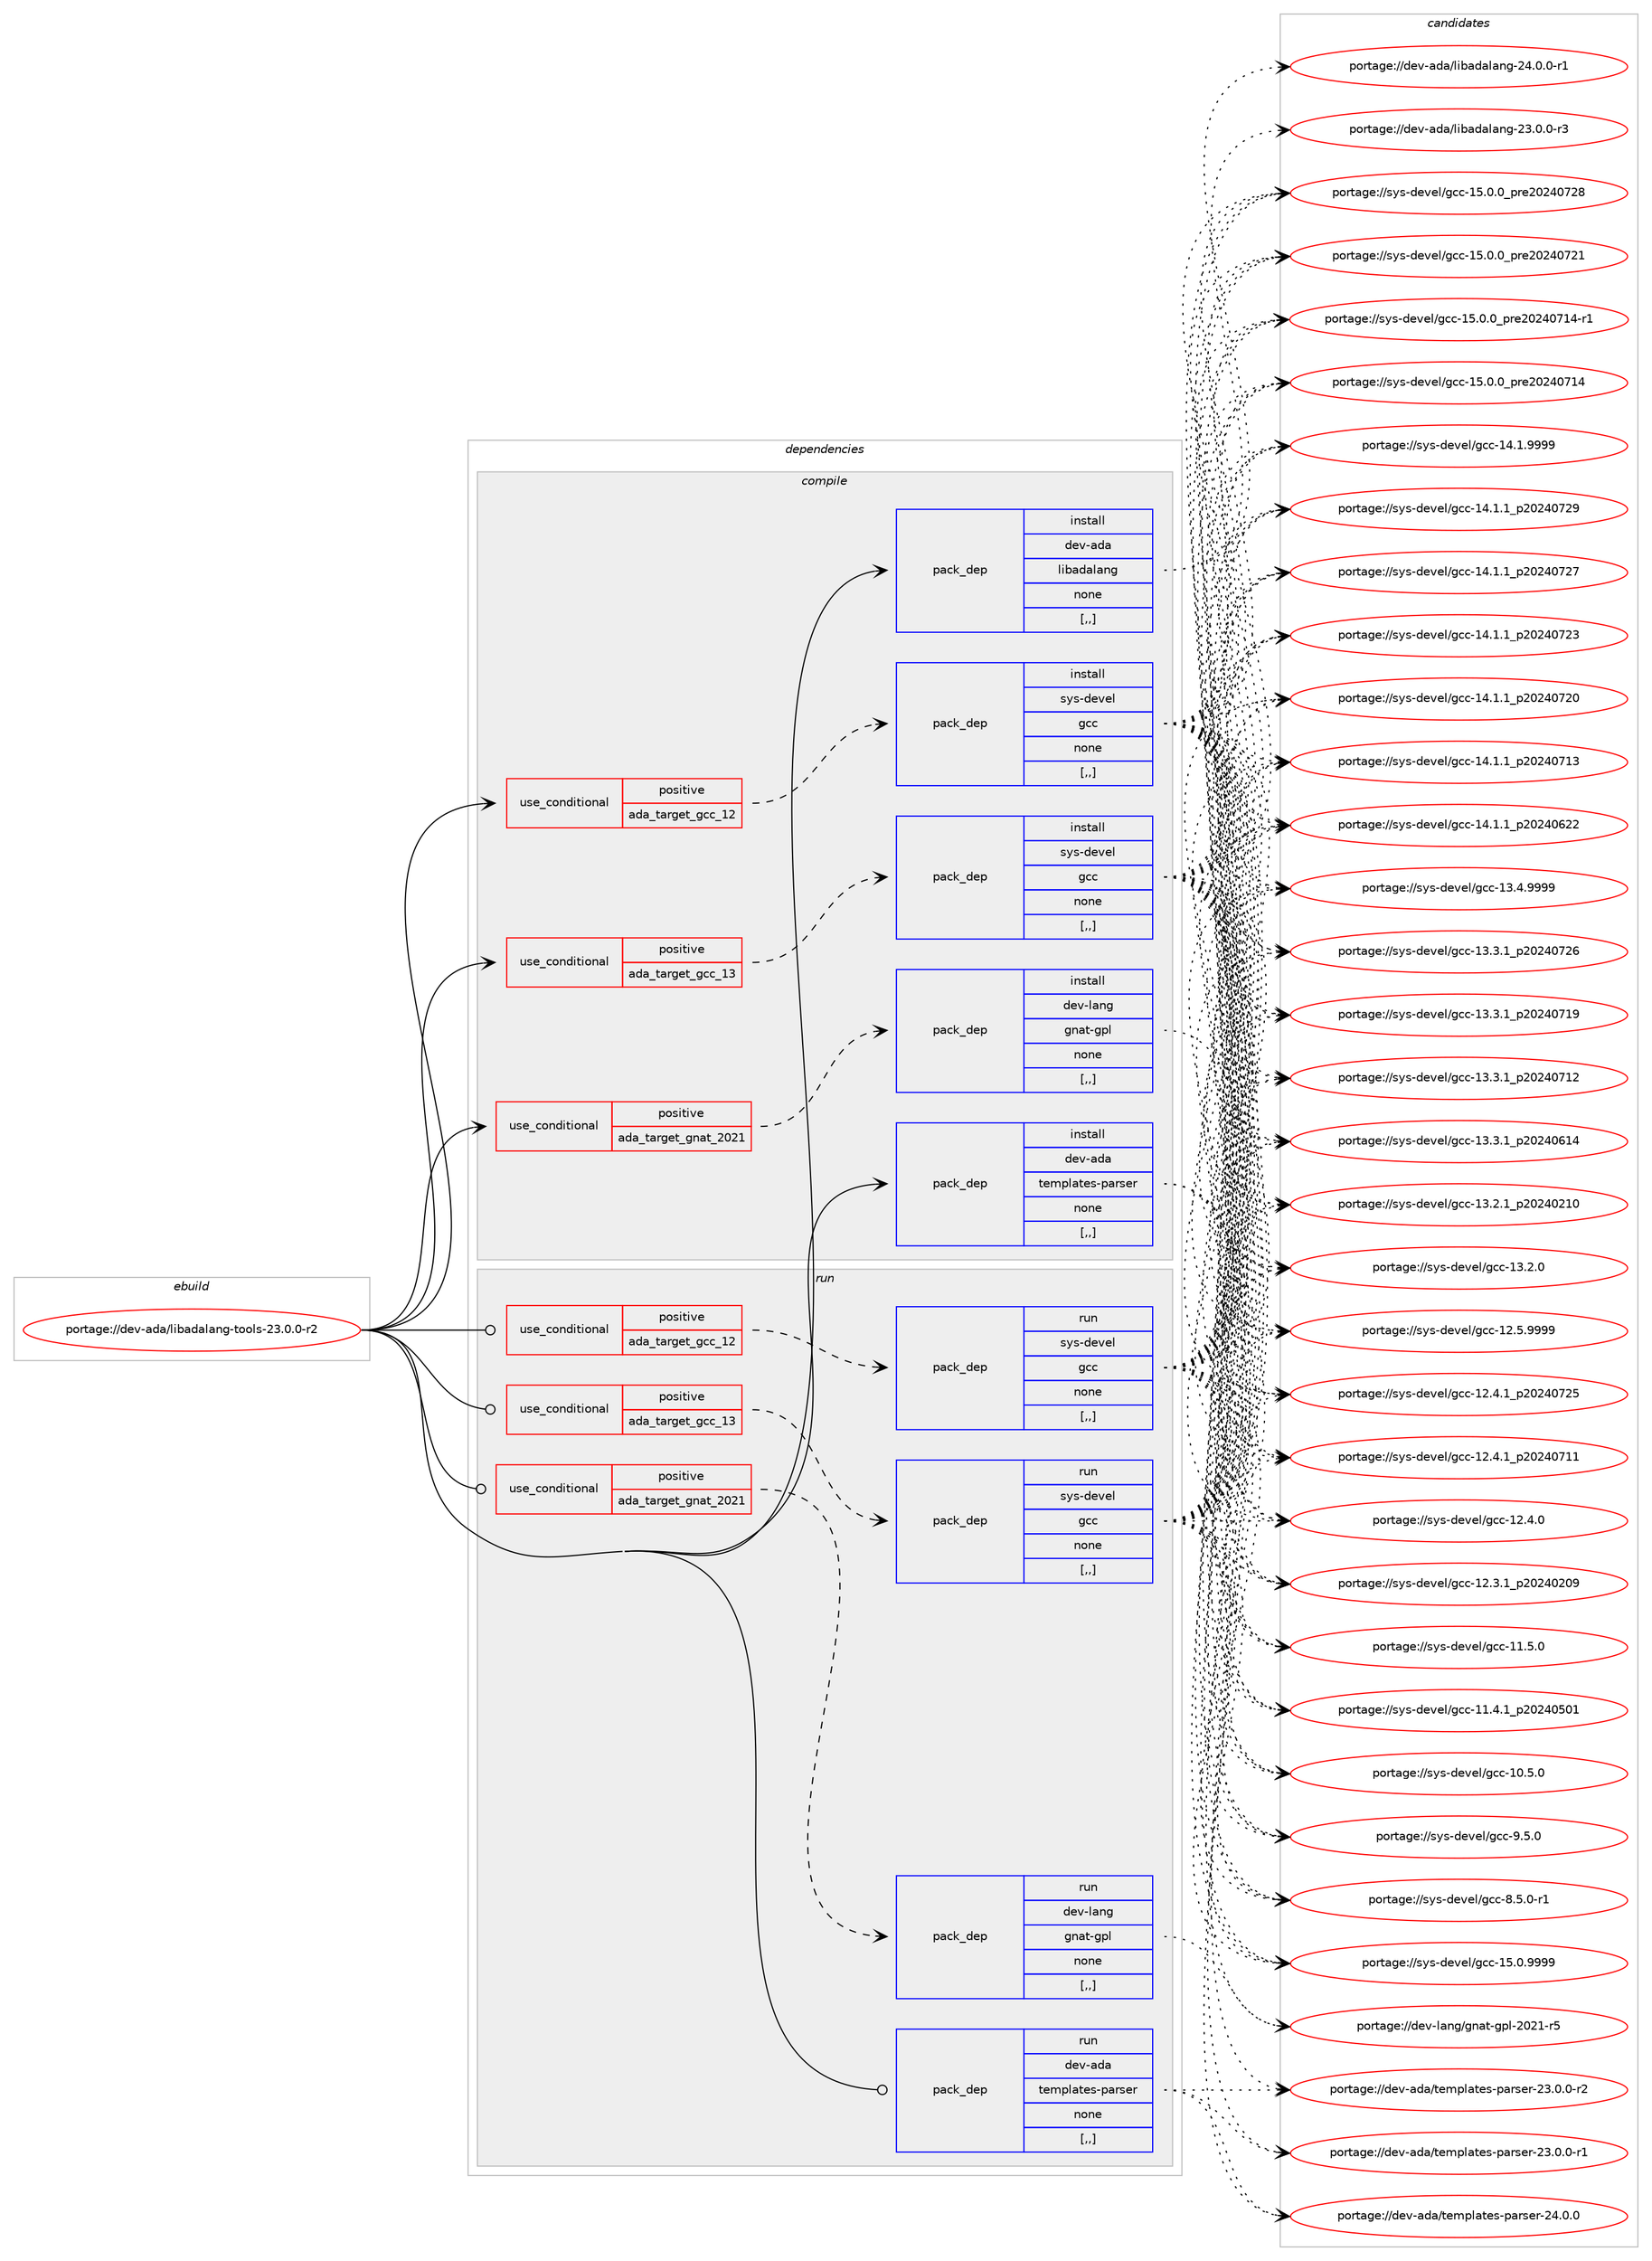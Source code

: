 digraph prolog {

# *************
# Graph options
# *************

newrank=true;
concentrate=true;
compound=true;
graph [rankdir=LR,fontname=Helvetica,fontsize=10,ranksep=1.5];#, ranksep=2.5, nodesep=0.2];
edge  [arrowhead=vee];
node  [fontname=Helvetica,fontsize=10];

# **********
# The ebuild
# **********

subgraph cluster_leftcol {
color=gray;
label=<<i>ebuild</i>>;
id [label="portage://dev-ada/libadalang-tools-23.0.0-r2", color=red, width=4, href="../dev-ada/libadalang-tools-23.0.0-r2.svg"];
}

# ****************
# The dependencies
# ****************

subgraph cluster_midcol {
color=gray;
label=<<i>dependencies</i>>;
subgraph cluster_compile {
fillcolor="#eeeeee";
style=filled;
label=<<i>compile</i>>;
subgraph cond16708 {
dependency64567 [label=<<TABLE BORDER="0" CELLBORDER="1" CELLSPACING="0" CELLPADDING="4"><TR><TD ROWSPAN="3" CELLPADDING="10">use_conditional</TD></TR><TR><TD>positive</TD></TR><TR><TD>ada_target_gcc_12</TD></TR></TABLE>>, shape=none, color=red];
subgraph pack46939 {
dependency64568 [label=<<TABLE BORDER="0" CELLBORDER="1" CELLSPACING="0" CELLPADDING="4" WIDTH="220"><TR><TD ROWSPAN="6" CELLPADDING="30">pack_dep</TD></TR><TR><TD WIDTH="110">install</TD></TR><TR><TD>sys-devel</TD></TR><TR><TD>gcc</TD></TR><TR><TD>none</TD></TR><TR><TD>[,,]</TD></TR></TABLE>>, shape=none, color=blue];
}
dependency64567:e -> dependency64568:w [weight=20,style="dashed",arrowhead="vee"];
}
id:e -> dependency64567:w [weight=20,style="solid",arrowhead="vee"];
subgraph cond16709 {
dependency64569 [label=<<TABLE BORDER="0" CELLBORDER="1" CELLSPACING="0" CELLPADDING="4"><TR><TD ROWSPAN="3" CELLPADDING="10">use_conditional</TD></TR><TR><TD>positive</TD></TR><TR><TD>ada_target_gcc_13</TD></TR></TABLE>>, shape=none, color=red];
subgraph pack46940 {
dependency64570 [label=<<TABLE BORDER="0" CELLBORDER="1" CELLSPACING="0" CELLPADDING="4" WIDTH="220"><TR><TD ROWSPAN="6" CELLPADDING="30">pack_dep</TD></TR><TR><TD WIDTH="110">install</TD></TR><TR><TD>sys-devel</TD></TR><TR><TD>gcc</TD></TR><TR><TD>none</TD></TR><TR><TD>[,,]</TD></TR></TABLE>>, shape=none, color=blue];
}
dependency64569:e -> dependency64570:w [weight=20,style="dashed",arrowhead="vee"];
}
id:e -> dependency64569:w [weight=20,style="solid",arrowhead="vee"];
subgraph cond16710 {
dependency64571 [label=<<TABLE BORDER="0" CELLBORDER="1" CELLSPACING="0" CELLPADDING="4"><TR><TD ROWSPAN="3" CELLPADDING="10">use_conditional</TD></TR><TR><TD>positive</TD></TR><TR><TD>ada_target_gnat_2021</TD></TR></TABLE>>, shape=none, color=red];
subgraph pack46941 {
dependency64572 [label=<<TABLE BORDER="0" CELLBORDER="1" CELLSPACING="0" CELLPADDING="4" WIDTH="220"><TR><TD ROWSPAN="6" CELLPADDING="30">pack_dep</TD></TR><TR><TD WIDTH="110">install</TD></TR><TR><TD>dev-lang</TD></TR><TR><TD>gnat-gpl</TD></TR><TR><TD>none</TD></TR><TR><TD>[,,]</TD></TR></TABLE>>, shape=none, color=blue];
}
dependency64571:e -> dependency64572:w [weight=20,style="dashed",arrowhead="vee"];
}
id:e -> dependency64571:w [weight=20,style="solid",arrowhead="vee"];
subgraph pack46942 {
dependency64573 [label=<<TABLE BORDER="0" CELLBORDER="1" CELLSPACING="0" CELLPADDING="4" WIDTH="220"><TR><TD ROWSPAN="6" CELLPADDING="30">pack_dep</TD></TR><TR><TD WIDTH="110">install</TD></TR><TR><TD>dev-ada</TD></TR><TR><TD>libadalang</TD></TR><TR><TD>none</TD></TR><TR><TD>[,,]</TD></TR></TABLE>>, shape=none, color=blue];
}
id:e -> dependency64573:w [weight=20,style="solid",arrowhead="vee"];
subgraph pack46943 {
dependency64574 [label=<<TABLE BORDER="0" CELLBORDER="1" CELLSPACING="0" CELLPADDING="4" WIDTH="220"><TR><TD ROWSPAN="6" CELLPADDING="30">pack_dep</TD></TR><TR><TD WIDTH="110">install</TD></TR><TR><TD>dev-ada</TD></TR><TR><TD>templates-parser</TD></TR><TR><TD>none</TD></TR><TR><TD>[,,]</TD></TR></TABLE>>, shape=none, color=blue];
}
id:e -> dependency64574:w [weight=20,style="solid",arrowhead="vee"];
}
subgraph cluster_compileandrun {
fillcolor="#eeeeee";
style=filled;
label=<<i>compile and run</i>>;
}
subgraph cluster_run {
fillcolor="#eeeeee";
style=filled;
label=<<i>run</i>>;
subgraph cond16711 {
dependency64575 [label=<<TABLE BORDER="0" CELLBORDER="1" CELLSPACING="0" CELLPADDING="4"><TR><TD ROWSPAN="3" CELLPADDING="10">use_conditional</TD></TR><TR><TD>positive</TD></TR><TR><TD>ada_target_gcc_12</TD></TR></TABLE>>, shape=none, color=red];
subgraph pack46944 {
dependency64576 [label=<<TABLE BORDER="0" CELLBORDER="1" CELLSPACING="0" CELLPADDING="4" WIDTH="220"><TR><TD ROWSPAN="6" CELLPADDING="30">pack_dep</TD></TR><TR><TD WIDTH="110">run</TD></TR><TR><TD>sys-devel</TD></TR><TR><TD>gcc</TD></TR><TR><TD>none</TD></TR><TR><TD>[,,]</TD></TR></TABLE>>, shape=none, color=blue];
}
dependency64575:e -> dependency64576:w [weight=20,style="dashed",arrowhead="vee"];
}
id:e -> dependency64575:w [weight=20,style="solid",arrowhead="odot"];
subgraph cond16712 {
dependency64577 [label=<<TABLE BORDER="0" CELLBORDER="1" CELLSPACING="0" CELLPADDING="4"><TR><TD ROWSPAN="3" CELLPADDING="10">use_conditional</TD></TR><TR><TD>positive</TD></TR><TR><TD>ada_target_gcc_13</TD></TR></TABLE>>, shape=none, color=red];
subgraph pack46945 {
dependency64578 [label=<<TABLE BORDER="0" CELLBORDER="1" CELLSPACING="0" CELLPADDING="4" WIDTH="220"><TR><TD ROWSPAN="6" CELLPADDING="30">pack_dep</TD></TR><TR><TD WIDTH="110">run</TD></TR><TR><TD>sys-devel</TD></TR><TR><TD>gcc</TD></TR><TR><TD>none</TD></TR><TR><TD>[,,]</TD></TR></TABLE>>, shape=none, color=blue];
}
dependency64577:e -> dependency64578:w [weight=20,style="dashed",arrowhead="vee"];
}
id:e -> dependency64577:w [weight=20,style="solid",arrowhead="odot"];
subgraph cond16713 {
dependency64579 [label=<<TABLE BORDER="0" CELLBORDER="1" CELLSPACING="0" CELLPADDING="4"><TR><TD ROWSPAN="3" CELLPADDING="10">use_conditional</TD></TR><TR><TD>positive</TD></TR><TR><TD>ada_target_gnat_2021</TD></TR></TABLE>>, shape=none, color=red];
subgraph pack46946 {
dependency64580 [label=<<TABLE BORDER="0" CELLBORDER="1" CELLSPACING="0" CELLPADDING="4" WIDTH="220"><TR><TD ROWSPAN="6" CELLPADDING="30">pack_dep</TD></TR><TR><TD WIDTH="110">run</TD></TR><TR><TD>dev-lang</TD></TR><TR><TD>gnat-gpl</TD></TR><TR><TD>none</TD></TR><TR><TD>[,,]</TD></TR></TABLE>>, shape=none, color=blue];
}
dependency64579:e -> dependency64580:w [weight=20,style="dashed",arrowhead="vee"];
}
id:e -> dependency64579:w [weight=20,style="solid",arrowhead="odot"];
subgraph pack46947 {
dependency64581 [label=<<TABLE BORDER="0" CELLBORDER="1" CELLSPACING="0" CELLPADDING="4" WIDTH="220"><TR><TD ROWSPAN="6" CELLPADDING="30">pack_dep</TD></TR><TR><TD WIDTH="110">run</TD></TR><TR><TD>dev-ada</TD></TR><TR><TD>templates-parser</TD></TR><TR><TD>none</TD></TR><TR><TD>[,,]</TD></TR></TABLE>>, shape=none, color=blue];
}
id:e -> dependency64581:w [weight=20,style="solid",arrowhead="odot"];
}
}

# **************
# The candidates
# **************

subgraph cluster_choices {
rank=same;
color=gray;
label=<<i>candidates</i>>;

subgraph choice46939 {
color=black;
nodesep=1;
choice1151211154510010111810110847103999945495346484657575757 [label="portage://sys-devel/gcc-15.0.9999", color=red, width=4,href="../sys-devel/gcc-15.0.9999.svg"];
choice1151211154510010111810110847103999945495346484648951121141015048505248555056 [label="portage://sys-devel/gcc-15.0.0_pre20240728", color=red, width=4,href="../sys-devel/gcc-15.0.0_pre20240728.svg"];
choice1151211154510010111810110847103999945495346484648951121141015048505248555049 [label="portage://sys-devel/gcc-15.0.0_pre20240721", color=red, width=4,href="../sys-devel/gcc-15.0.0_pre20240721.svg"];
choice11512111545100101118101108471039999454953464846489511211410150485052485549524511449 [label="portage://sys-devel/gcc-15.0.0_pre20240714-r1", color=red, width=4,href="../sys-devel/gcc-15.0.0_pre20240714-r1.svg"];
choice1151211154510010111810110847103999945495346484648951121141015048505248554952 [label="portage://sys-devel/gcc-15.0.0_pre20240714", color=red, width=4,href="../sys-devel/gcc-15.0.0_pre20240714.svg"];
choice1151211154510010111810110847103999945495246494657575757 [label="portage://sys-devel/gcc-14.1.9999", color=red, width=4,href="../sys-devel/gcc-14.1.9999.svg"];
choice1151211154510010111810110847103999945495246494649951125048505248555057 [label="portage://sys-devel/gcc-14.1.1_p20240729", color=red, width=4,href="../sys-devel/gcc-14.1.1_p20240729.svg"];
choice1151211154510010111810110847103999945495246494649951125048505248555055 [label="portage://sys-devel/gcc-14.1.1_p20240727", color=red, width=4,href="../sys-devel/gcc-14.1.1_p20240727.svg"];
choice1151211154510010111810110847103999945495246494649951125048505248555051 [label="portage://sys-devel/gcc-14.1.1_p20240723", color=red, width=4,href="../sys-devel/gcc-14.1.1_p20240723.svg"];
choice1151211154510010111810110847103999945495246494649951125048505248555048 [label="portage://sys-devel/gcc-14.1.1_p20240720", color=red, width=4,href="../sys-devel/gcc-14.1.1_p20240720.svg"];
choice1151211154510010111810110847103999945495246494649951125048505248554951 [label="portage://sys-devel/gcc-14.1.1_p20240713", color=red, width=4,href="../sys-devel/gcc-14.1.1_p20240713.svg"];
choice1151211154510010111810110847103999945495246494649951125048505248545050 [label="portage://sys-devel/gcc-14.1.1_p20240622", color=red, width=4,href="../sys-devel/gcc-14.1.1_p20240622.svg"];
choice1151211154510010111810110847103999945495146524657575757 [label="portage://sys-devel/gcc-13.4.9999", color=red, width=4,href="../sys-devel/gcc-13.4.9999.svg"];
choice1151211154510010111810110847103999945495146514649951125048505248555054 [label="portage://sys-devel/gcc-13.3.1_p20240726", color=red, width=4,href="../sys-devel/gcc-13.3.1_p20240726.svg"];
choice1151211154510010111810110847103999945495146514649951125048505248554957 [label="portage://sys-devel/gcc-13.3.1_p20240719", color=red, width=4,href="../sys-devel/gcc-13.3.1_p20240719.svg"];
choice1151211154510010111810110847103999945495146514649951125048505248554950 [label="portage://sys-devel/gcc-13.3.1_p20240712", color=red, width=4,href="../sys-devel/gcc-13.3.1_p20240712.svg"];
choice1151211154510010111810110847103999945495146514649951125048505248544952 [label="portage://sys-devel/gcc-13.3.1_p20240614", color=red, width=4,href="../sys-devel/gcc-13.3.1_p20240614.svg"];
choice1151211154510010111810110847103999945495146504649951125048505248504948 [label="portage://sys-devel/gcc-13.2.1_p20240210", color=red, width=4,href="../sys-devel/gcc-13.2.1_p20240210.svg"];
choice1151211154510010111810110847103999945495146504648 [label="portage://sys-devel/gcc-13.2.0", color=red, width=4,href="../sys-devel/gcc-13.2.0.svg"];
choice1151211154510010111810110847103999945495046534657575757 [label="portage://sys-devel/gcc-12.5.9999", color=red, width=4,href="../sys-devel/gcc-12.5.9999.svg"];
choice1151211154510010111810110847103999945495046524649951125048505248555053 [label="portage://sys-devel/gcc-12.4.1_p20240725", color=red, width=4,href="../sys-devel/gcc-12.4.1_p20240725.svg"];
choice1151211154510010111810110847103999945495046524649951125048505248554949 [label="portage://sys-devel/gcc-12.4.1_p20240711", color=red, width=4,href="../sys-devel/gcc-12.4.1_p20240711.svg"];
choice1151211154510010111810110847103999945495046524648 [label="portage://sys-devel/gcc-12.4.0", color=red, width=4,href="../sys-devel/gcc-12.4.0.svg"];
choice1151211154510010111810110847103999945495046514649951125048505248504857 [label="portage://sys-devel/gcc-12.3.1_p20240209", color=red, width=4,href="../sys-devel/gcc-12.3.1_p20240209.svg"];
choice1151211154510010111810110847103999945494946534648 [label="portage://sys-devel/gcc-11.5.0", color=red, width=4,href="../sys-devel/gcc-11.5.0.svg"];
choice1151211154510010111810110847103999945494946524649951125048505248534849 [label="portage://sys-devel/gcc-11.4.1_p20240501", color=red, width=4,href="../sys-devel/gcc-11.4.1_p20240501.svg"];
choice1151211154510010111810110847103999945494846534648 [label="portage://sys-devel/gcc-10.5.0", color=red, width=4,href="../sys-devel/gcc-10.5.0.svg"];
choice11512111545100101118101108471039999455746534648 [label="portage://sys-devel/gcc-9.5.0", color=red, width=4,href="../sys-devel/gcc-9.5.0.svg"];
choice115121115451001011181011084710399994556465346484511449 [label="portage://sys-devel/gcc-8.5.0-r1", color=red, width=4,href="../sys-devel/gcc-8.5.0-r1.svg"];
dependency64568:e -> choice1151211154510010111810110847103999945495346484657575757:w [style=dotted,weight="100"];
dependency64568:e -> choice1151211154510010111810110847103999945495346484648951121141015048505248555056:w [style=dotted,weight="100"];
dependency64568:e -> choice1151211154510010111810110847103999945495346484648951121141015048505248555049:w [style=dotted,weight="100"];
dependency64568:e -> choice11512111545100101118101108471039999454953464846489511211410150485052485549524511449:w [style=dotted,weight="100"];
dependency64568:e -> choice1151211154510010111810110847103999945495346484648951121141015048505248554952:w [style=dotted,weight="100"];
dependency64568:e -> choice1151211154510010111810110847103999945495246494657575757:w [style=dotted,weight="100"];
dependency64568:e -> choice1151211154510010111810110847103999945495246494649951125048505248555057:w [style=dotted,weight="100"];
dependency64568:e -> choice1151211154510010111810110847103999945495246494649951125048505248555055:w [style=dotted,weight="100"];
dependency64568:e -> choice1151211154510010111810110847103999945495246494649951125048505248555051:w [style=dotted,weight="100"];
dependency64568:e -> choice1151211154510010111810110847103999945495246494649951125048505248555048:w [style=dotted,weight="100"];
dependency64568:e -> choice1151211154510010111810110847103999945495246494649951125048505248554951:w [style=dotted,weight="100"];
dependency64568:e -> choice1151211154510010111810110847103999945495246494649951125048505248545050:w [style=dotted,weight="100"];
dependency64568:e -> choice1151211154510010111810110847103999945495146524657575757:w [style=dotted,weight="100"];
dependency64568:e -> choice1151211154510010111810110847103999945495146514649951125048505248555054:w [style=dotted,weight="100"];
dependency64568:e -> choice1151211154510010111810110847103999945495146514649951125048505248554957:w [style=dotted,weight="100"];
dependency64568:e -> choice1151211154510010111810110847103999945495146514649951125048505248554950:w [style=dotted,weight="100"];
dependency64568:e -> choice1151211154510010111810110847103999945495146514649951125048505248544952:w [style=dotted,weight="100"];
dependency64568:e -> choice1151211154510010111810110847103999945495146504649951125048505248504948:w [style=dotted,weight="100"];
dependency64568:e -> choice1151211154510010111810110847103999945495146504648:w [style=dotted,weight="100"];
dependency64568:e -> choice1151211154510010111810110847103999945495046534657575757:w [style=dotted,weight="100"];
dependency64568:e -> choice1151211154510010111810110847103999945495046524649951125048505248555053:w [style=dotted,weight="100"];
dependency64568:e -> choice1151211154510010111810110847103999945495046524649951125048505248554949:w [style=dotted,weight="100"];
dependency64568:e -> choice1151211154510010111810110847103999945495046524648:w [style=dotted,weight="100"];
dependency64568:e -> choice1151211154510010111810110847103999945495046514649951125048505248504857:w [style=dotted,weight="100"];
dependency64568:e -> choice1151211154510010111810110847103999945494946534648:w [style=dotted,weight="100"];
dependency64568:e -> choice1151211154510010111810110847103999945494946524649951125048505248534849:w [style=dotted,weight="100"];
dependency64568:e -> choice1151211154510010111810110847103999945494846534648:w [style=dotted,weight="100"];
dependency64568:e -> choice11512111545100101118101108471039999455746534648:w [style=dotted,weight="100"];
dependency64568:e -> choice115121115451001011181011084710399994556465346484511449:w [style=dotted,weight="100"];
}
subgraph choice46940 {
color=black;
nodesep=1;
choice1151211154510010111810110847103999945495346484657575757 [label="portage://sys-devel/gcc-15.0.9999", color=red, width=4,href="../sys-devel/gcc-15.0.9999.svg"];
choice1151211154510010111810110847103999945495346484648951121141015048505248555056 [label="portage://sys-devel/gcc-15.0.0_pre20240728", color=red, width=4,href="../sys-devel/gcc-15.0.0_pre20240728.svg"];
choice1151211154510010111810110847103999945495346484648951121141015048505248555049 [label="portage://sys-devel/gcc-15.0.0_pre20240721", color=red, width=4,href="../sys-devel/gcc-15.0.0_pre20240721.svg"];
choice11512111545100101118101108471039999454953464846489511211410150485052485549524511449 [label="portage://sys-devel/gcc-15.0.0_pre20240714-r1", color=red, width=4,href="../sys-devel/gcc-15.0.0_pre20240714-r1.svg"];
choice1151211154510010111810110847103999945495346484648951121141015048505248554952 [label="portage://sys-devel/gcc-15.0.0_pre20240714", color=red, width=4,href="../sys-devel/gcc-15.0.0_pre20240714.svg"];
choice1151211154510010111810110847103999945495246494657575757 [label="portage://sys-devel/gcc-14.1.9999", color=red, width=4,href="../sys-devel/gcc-14.1.9999.svg"];
choice1151211154510010111810110847103999945495246494649951125048505248555057 [label="portage://sys-devel/gcc-14.1.1_p20240729", color=red, width=4,href="../sys-devel/gcc-14.1.1_p20240729.svg"];
choice1151211154510010111810110847103999945495246494649951125048505248555055 [label="portage://sys-devel/gcc-14.1.1_p20240727", color=red, width=4,href="../sys-devel/gcc-14.1.1_p20240727.svg"];
choice1151211154510010111810110847103999945495246494649951125048505248555051 [label="portage://sys-devel/gcc-14.1.1_p20240723", color=red, width=4,href="../sys-devel/gcc-14.1.1_p20240723.svg"];
choice1151211154510010111810110847103999945495246494649951125048505248555048 [label="portage://sys-devel/gcc-14.1.1_p20240720", color=red, width=4,href="../sys-devel/gcc-14.1.1_p20240720.svg"];
choice1151211154510010111810110847103999945495246494649951125048505248554951 [label="portage://sys-devel/gcc-14.1.1_p20240713", color=red, width=4,href="../sys-devel/gcc-14.1.1_p20240713.svg"];
choice1151211154510010111810110847103999945495246494649951125048505248545050 [label="portage://sys-devel/gcc-14.1.1_p20240622", color=red, width=4,href="../sys-devel/gcc-14.1.1_p20240622.svg"];
choice1151211154510010111810110847103999945495146524657575757 [label="portage://sys-devel/gcc-13.4.9999", color=red, width=4,href="../sys-devel/gcc-13.4.9999.svg"];
choice1151211154510010111810110847103999945495146514649951125048505248555054 [label="portage://sys-devel/gcc-13.3.1_p20240726", color=red, width=4,href="../sys-devel/gcc-13.3.1_p20240726.svg"];
choice1151211154510010111810110847103999945495146514649951125048505248554957 [label="portage://sys-devel/gcc-13.3.1_p20240719", color=red, width=4,href="../sys-devel/gcc-13.3.1_p20240719.svg"];
choice1151211154510010111810110847103999945495146514649951125048505248554950 [label="portage://sys-devel/gcc-13.3.1_p20240712", color=red, width=4,href="../sys-devel/gcc-13.3.1_p20240712.svg"];
choice1151211154510010111810110847103999945495146514649951125048505248544952 [label="portage://sys-devel/gcc-13.3.1_p20240614", color=red, width=4,href="../sys-devel/gcc-13.3.1_p20240614.svg"];
choice1151211154510010111810110847103999945495146504649951125048505248504948 [label="portage://sys-devel/gcc-13.2.1_p20240210", color=red, width=4,href="../sys-devel/gcc-13.2.1_p20240210.svg"];
choice1151211154510010111810110847103999945495146504648 [label="portage://sys-devel/gcc-13.2.0", color=red, width=4,href="../sys-devel/gcc-13.2.0.svg"];
choice1151211154510010111810110847103999945495046534657575757 [label="portage://sys-devel/gcc-12.5.9999", color=red, width=4,href="../sys-devel/gcc-12.5.9999.svg"];
choice1151211154510010111810110847103999945495046524649951125048505248555053 [label="portage://sys-devel/gcc-12.4.1_p20240725", color=red, width=4,href="../sys-devel/gcc-12.4.1_p20240725.svg"];
choice1151211154510010111810110847103999945495046524649951125048505248554949 [label="portage://sys-devel/gcc-12.4.1_p20240711", color=red, width=4,href="../sys-devel/gcc-12.4.1_p20240711.svg"];
choice1151211154510010111810110847103999945495046524648 [label="portage://sys-devel/gcc-12.4.0", color=red, width=4,href="../sys-devel/gcc-12.4.0.svg"];
choice1151211154510010111810110847103999945495046514649951125048505248504857 [label="portage://sys-devel/gcc-12.3.1_p20240209", color=red, width=4,href="../sys-devel/gcc-12.3.1_p20240209.svg"];
choice1151211154510010111810110847103999945494946534648 [label="portage://sys-devel/gcc-11.5.0", color=red, width=4,href="../sys-devel/gcc-11.5.0.svg"];
choice1151211154510010111810110847103999945494946524649951125048505248534849 [label="portage://sys-devel/gcc-11.4.1_p20240501", color=red, width=4,href="../sys-devel/gcc-11.4.1_p20240501.svg"];
choice1151211154510010111810110847103999945494846534648 [label="portage://sys-devel/gcc-10.5.0", color=red, width=4,href="../sys-devel/gcc-10.5.0.svg"];
choice11512111545100101118101108471039999455746534648 [label="portage://sys-devel/gcc-9.5.0", color=red, width=4,href="../sys-devel/gcc-9.5.0.svg"];
choice115121115451001011181011084710399994556465346484511449 [label="portage://sys-devel/gcc-8.5.0-r1", color=red, width=4,href="../sys-devel/gcc-8.5.0-r1.svg"];
dependency64570:e -> choice1151211154510010111810110847103999945495346484657575757:w [style=dotted,weight="100"];
dependency64570:e -> choice1151211154510010111810110847103999945495346484648951121141015048505248555056:w [style=dotted,weight="100"];
dependency64570:e -> choice1151211154510010111810110847103999945495346484648951121141015048505248555049:w [style=dotted,weight="100"];
dependency64570:e -> choice11512111545100101118101108471039999454953464846489511211410150485052485549524511449:w [style=dotted,weight="100"];
dependency64570:e -> choice1151211154510010111810110847103999945495346484648951121141015048505248554952:w [style=dotted,weight="100"];
dependency64570:e -> choice1151211154510010111810110847103999945495246494657575757:w [style=dotted,weight="100"];
dependency64570:e -> choice1151211154510010111810110847103999945495246494649951125048505248555057:w [style=dotted,weight="100"];
dependency64570:e -> choice1151211154510010111810110847103999945495246494649951125048505248555055:w [style=dotted,weight="100"];
dependency64570:e -> choice1151211154510010111810110847103999945495246494649951125048505248555051:w [style=dotted,weight="100"];
dependency64570:e -> choice1151211154510010111810110847103999945495246494649951125048505248555048:w [style=dotted,weight="100"];
dependency64570:e -> choice1151211154510010111810110847103999945495246494649951125048505248554951:w [style=dotted,weight="100"];
dependency64570:e -> choice1151211154510010111810110847103999945495246494649951125048505248545050:w [style=dotted,weight="100"];
dependency64570:e -> choice1151211154510010111810110847103999945495146524657575757:w [style=dotted,weight="100"];
dependency64570:e -> choice1151211154510010111810110847103999945495146514649951125048505248555054:w [style=dotted,weight="100"];
dependency64570:e -> choice1151211154510010111810110847103999945495146514649951125048505248554957:w [style=dotted,weight="100"];
dependency64570:e -> choice1151211154510010111810110847103999945495146514649951125048505248554950:w [style=dotted,weight="100"];
dependency64570:e -> choice1151211154510010111810110847103999945495146514649951125048505248544952:w [style=dotted,weight="100"];
dependency64570:e -> choice1151211154510010111810110847103999945495146504649951125048505248504948:w [style=dotted,weight="100"];
dependency64570:e -> choice1151211154510010111810110847103999945495146504648:w [style=dotted,weight="100"];
dependency64570:e -> choice1151211154510010111810110847103999945495046534657575757:w [style=dotted,weight="100"];
dependency64570:e -> choice1151211154510010111810110847103999945495046524649951125048505248555053:w [style=dotted,weight="100"];
dependency64570:e -> choice1151211154510010111810110847103999945495046524649951125048505248554949:w [style=dotted,weight="100"];
dependency64570:e -> choice1151211154510010111810110847103999945495046524648:w [style=dotted,weight="100"];
dependency64570:e -> choice1151211154510010111810110847103999945495046514649951125048505248504857:w [style=dotted,weight="100"];
dependency64570:e -> choice1151211154510010111810110847103999945494946534648:w [style=dotted,weight="100"];
dependency64570:e -> choice1151211154510010111810110847103999945494946524649951125048505248534849:w [style=dotted,weight="100"];
dependency64570:e -> choice1151211154510010111810110847103999945494846534648:w [style=dotted,weight="100"];
dependency64570:e -> choice11512111545100101118101108471039999455746534648:w [style=dotted,weight="100"];
dependency64570:e -> choice115121115451001011181011084710399994556465346484511449:w [style=dotted,weight="100"];
}
subgraph choice46941 {
color=black;
nodesep=1;
choice100101118451089711010347103110971164510311210845504850494511453 [label="portage://dev-lang/gnat-gpl-2021-r5", color=red, width=4,href="../dev-lang/gnat-gpl-2021-r5.svg"];
dependency64572:e -> choice100101118451089711010347103110971164510311210845504850494511453:w [style=dotted,weight="100"];
}
subgraph choice46942 {
color=black;
nodesep=1;
choice1001011184597100974710810598971009710897110103455052464846484511449 [label="portage://dev-ada/libadalang-24.0.0-r1", color=red, width=4,href="../dev-ada/libadalang-24.0.0-r1.svg"];
choice1001011184597100974710810598971009710897110103455051464846484511451 [label="portage://dev-ada/libadalang-23.0.0-r3", color=red, width=4,href="../dev-ada/libadalang-23.0.0-r3.svg"];
dependency64573:e -> choice1001011184597100974710810598971009710897110103455052464846484511449:w [style=dotted,weight="100"];
dependency64573:e -> choice1001011184597100974710810598971009710897110103455051464846484511451:w [style=dotted,weight="100"];
}
subgraph choice46943 {
color=black;
nodesep=1;
choice1001011184597100974711610110911210897116101115451129711411510111445505246484648 [label="portage://dev-ada/templates-parser-24.0.0", color=red, width=4,href="../dev-ada/templates-parser-24.0.0.svg"];
choice10010111845971009747116101109112108971161011154511297114115101114455051464846484511450 [label="portage://dev-ada/templates-parser-23.0.0-r2", color=red, width=4,href="../dev-ada/templates-parser-23.0.0-r2.svg"];
choice10010111845971009747116101109112108971161011154511297114115101114455051464846484511449 [label="portage://dev-ada/templates-parser-23.0.0-r1", color=red, width=4,href="../dev-ada/templates-parser-23.0.0-r1.svg"];
dependency64574:e -> choice1001011184597100974711610110911210897116101115451129711411510111445505246484648:w [style=dotted,weight="100"];
dependency64574:e -> choice10010111845971009747116101109112108971161011154511297114115101114455051464846484511450:w [style=dotted,weight="100"];
dependency64574:e -> choice10010111845971009747116101109112108971161011154511297114115101114455051464846484511449:w [style=dotted,weight="100"];
}
subgraph choice46944 {
color=black;
nodesep=1;
choice1151211154510010111810110847103999945495346484657575757 [label="portage://sys-devel/gcc-15.0.9999", color=red, width=4,href="../sys-devel/gcc-15.0.9999.svg"];
choice1151211154510010111810110847103999945495346484648951121141015048505248555056 [label="portage://sys-devel/gcc-15.0.0_pre20240728", color=red, width=4,href="../sys-devel/gcc-15.0.0_pre20240728.svg"];
choice1151211154510010111810110847103999945495346484648951121141015048505248555049 [label="portage://sys-devel/gcc-15.0.0_pre20240721", color=red, width=4,href="../sys-devel/gcc-15.0.0_pre20240721.svg"];
choice11512111545100101118101108471039999454953464846489511211410150485052485549524511449 [label="portage://sys-devel/gcc-15.0.0_pre20240714-r1", color=red, width=4,href="../sys-devel/gcc-15.0.0_pre20240714-r1.svg"];
choice1151211154510010111810110847103999945495346484648951121141015048505248554952 [label="portage://sys-devel/gcc-15.0.0_pre20240714", color=red, width=4,href="../sys-devel/gcc-15.0.0_pre20240714.svg"];
choice1151211154510010111810110847103999945495246494657575757 [label="portage://sys-devel/gcc-14.1.9999", color=red, width=4,href="../sys-devel/gcc-14.1.9999.svg"];
choice1151211154510010111810110847103999945495246494649951125048505248555057 [label="portage://sys-devel/gcc-14.1.1_p20240729", color=red, width=4,href="../sys-devel/gcc-14.1.1_p20240729.svg"];
choice1151211154510010111810110847103999945495246494649951125048505248555055 [label="portage://sys-devel/gcc-14.1.1_p20240727", color=red, width=4,href="../sys-devel/gcc-14.1.1_p20240727.svg"];
choice1151211154510010111810110847103999945495246494649951125048505248555051 [label="portage://sys-devel/gcc-14.1.1_p20240723", color=red, width=4,href="../sys-devel/gcc-14.1.1_p20240723.svg"];
choice1151211154510010111810110847103999945495246494649951125048505248555048 [label="portage://sys-devel/gcc-14.1.1_p20240720", color=red, width=4,href="../sys-devel/gcc-14.1.1_p20240720.svg"];
choice1151211154510010111810110847103999945495246494649951125048505248554951 [label="portage://sys-devel/gcc-14.1.1_p20240713", color=red, width=4,href="../sys-devel/gcc-14.1.1_p20240713.svg"];
choice1151211154510010111810110847103999945495246494649951125048505248545050 [label="portage://sys-devel/gcc-14.1.1_p20240622", color=red, width=4,href="../sys-devel/gcc-14.1.1_p20240622.svg"];
choice1151211154510010111810110847103999945495146524657575757 [label="portage://sys-devel/gcc-13.4.9999", color=red, width=4,href="../sys-devel/gcc-13.4.9999.svg"];
choice1151211154510010111810110847103999945495146514649951125048505248555054 [label="portage://sys-devel/gcc-13.3.1_p20240726", color=red, width=4,href="../sys-devel/gcc-13.3.1_p20240726.svg"];
choice1151211154510010111810110847103999945495146514649951125048505248554957 [label="portage://sys-devel/gcc-13.3.1_p20240719", color=red, width=4,href="../sys-devel/gcc-13.3.1_p20240719.svg"];
choice1151211154510010111810110847103999945495146514649951125048505248554950 [label="portage://sys-devel/gcc-13.3.1_p20240712", color=red, width=4,href="../sys-devel/gcc-13.3.1_p20240712.svg"];
choice1151211154510010111810110847103999945495146514649951125048505248544952 [label="portage://sys-devel/gcc-13.3.1_p20240614", color=red, width=4,href="../sys-devel/gcc-13.3.1_p20240614.svg"];
choice1151211154510010111810110847103999945495146504649951125048505248504948 [label="portage://sys-devel/gcc-13.2.1_p20240210", color=red, width=4,href="../sys-devel/gcc-13.2.1_p20240210.svg"];
choice1151211154510010111810110847103999945495146504648 [label="portage://sys-devel/gcc-13.2.0", color=red, width=4,href="../sys-devel/gcc-13.2.0.svg"];
choice1151211154510010111810110847103999945495046534657575757 [label="portage://sys-devel/gcc-12.5.9999", color=red, width=4,href="../sys-devel/gcc-12.5.9999.svg"];
choice1151211154510010111810110847103999945495046524649951125048505248555053 [label="portage://sys-devel/gcc-12.4.1_p20240725", color=red, width=4,href="../sys-devel/gcc-12.4.1_p20240725.svg"];
choice1151211154510010111810110847103999945495046524649951125048505248554949 [label="portage://sys-devel/gcc-12.4.1_p20240711", color=red, width=4,href="../sys-devel/gcc-12.4.1_p20240711.svg"];
choice1151211154510010111810110847103999945495046524648 [label="portage://sys-devel/gcc-12.4.0", color=red, width=4,href="../sys-devel/gcc-12.4.0.svg"];
choice1151211154510010111810110847103999945495046514649951125048505248504857 [label="portage://sys-devel/gcc-12.3.1_p20240209", color=red, width=4,href="../sys-devel/gcc-12.3.1_p20240209.svg"];
choice1151211154510010111810110847103999945494946534648 [label="portage://sys-devel/gcc-11.5.0", color=red, width=4,href="../sys-devel/gcc-11.5.0.svg"];
choice1151211154510010111810110847103999945494946524649951125048505248534849 [label="portage://sys-devel/gcc-11.4.1_p20240501", color=red, width=4,href="../sys-devel/gcc-11.4.1_p20240501.svg"];
choice1151211154510010111810110847103999945494846534648 [label="portage://sys-devel/gcc-10.5.0", color=red, width=4,href="../sys-devel/gcc-10.5.0.svg"];
choice11512111545100101118101108471039999455746534648 [label="portage://sys-devel/gcc-9.5.0", color=red, width=4,href="../sys-devel/gcc-9.5.0.svg"];
choice115121115451001011181011084710399994556465346484511449 [label="portage://sys-devel/gcc-8.5.0-r1", color=red, width=4,href="../sys-devel/gcc-8.5.0-r1.svg"];
dependency64576:e -> choice1151211154510010111810110847103999945495346484657575757:w [style=dotted,weight="100"];
dependency64576:e -> choice1151211154510010111810110847103999945495346484648951121141015048505248555056:w [style=dotted,weight="100"];
dependency64576:e -> choice1151211154510010111810110847103999945495346484648951121141015048505248555049:w [style=dotted,weight="100"];
dependency64576:e -> choice11512111545100101118101108471039999454953464846489511211410150485052485549524511449:w [style=dotted,weight="100"];
dependency64576:e -> choice1151211154510010111810110847103999945495346484648951121141015048505248554952:w [style=dotted,weight="100"];
dependency64576:e -> choice1151211154510010111810110847103999945495246494657575757:w [style=dotted,weight="100"];
dependency64576:e -> choice1151211154510010111810110847103999945495246494649951125048505248555057:w [style=dotted,weight="100"];
dependency64576:e -> choice1151211154510010111810110847103999945495246494649951125048505248555055:w [style=dotted,weight="100"];
dependency64576:e -> choice1151211154510010111810110847103999945495246494649951125048505248555051:w [style=dotted,weight="100"];
dependency64576:e -> choice1151211154510010111810110847103999945495246494649951125048505248555048:w [style=dotted,weight="100"];
dependency64576:e -> choice1151211154510010111810110847103999945495246494649951125048505248554951:w [style=dotted,weight="100"];
dependency64576:e -> choice1151211154510010111810110847103999945495246494649951125048505248545050:w [style=dotted,weight="100"];
dependency64576:e -> choice1151211154510010111810110847103999945495146524657575757:w [style=dotted,weight="100"];
dependency64576:e -> choice1151211154510010111810110847103999945495146514649951125048505248555054:w [style=dotted,weight="100"];
dependency64576:e -> choice1151211154510010111810110847103999945495146514649951125048505248554957:w [style=dotted,weight="100"];
dependency64576:e -> choice1151211154510010111810110847103999945495146514649951125048505248554950:w [style=dotted,weight="100"];
dependency64576:e -> choice1151211154510010111810110847103999945495146514649951125048505248544952:w [style=dotted,weight="100"];
dependency64576:e -> choice1151211154510010111810110847103999945495146504649951125048505248504948:w [style=dotted,weight="100"];
dependency64576:e -> choice1151211154510010111810110847103999945495146504648:w [style=dotted,weight="100"];
dependency64576:e -> choice1151211154510010111810110847103999945495046534657575757:w [style=dotted,weight="100"];
dependency64576:e -> choice1151211154510010111810110847103999945495046524649951125048505248555053:w [style=dotted,weight="100"];
dependency64576:e -> choice1151211154510010111810110847103999945495046524649951125048505248554949:w [style=dotted,weight="100"];
dependency64576:e -> choice1151211154510010111810110847103999945495046524648:w [style=dotted,weight="100"];
dependency64576:e -> choice1151211154510010111810110847103999945495046514649951125048505248504857:w [style=dotted,weight="100"];
dependency64576:e -> choice1151211154510010111810110847103999945494946534648:w [style=dotted,weight="100"];
dependency64576:e -> choice1151211154510010111810110847103999945494946524649951125048505248534849:w [style=dotted,weight="100"];
dependency64576:e -> choice1151211154510010111810110847103999945494846534648:w [style=dotted,weight="100"];
dependency64576:e -> choice11512111545100101118101108471039999455746534648:w [style=dotted,weight="100"];
dependency64576:e -> choice115121115451001011181011084710399994556465346484511449:w [style=dotted,weight="100"];
}
subgraph choice46945 {
color=black;
nodesep=1;
choice1151211154510010111810110847103999945495346484657575757 [label="portage://sys-devel/gcc-15.0.9999", color=red, width=4,href="../sys-devel/gcc-15.0.9999.svg"];
choice1151211154510010111810110847103999945495346484648951121141015048505248555056 [label="portage://sys-devel/gcc-15.0.0_pre20240728", color=red, width=4,href="../sys-devel/gcc-15.0.0_pre20240728.svg"];
choice1151211154510010111810110847103999945495346484648951121141015048505248555049 [label="portage://sys-devel/gcc-15.0.0_pre20240721", color=red, width=4,href="../sys-devel/gcc-15.0.0_pre20240721.svg"];
choice11512111545100101118101108471039999454953464846489511211410150485052485549524511449 [label="portage://sys-devel/gcc-15.0.0_pre20240714-r1", color=red, width=4,href="../sys-devel/gcc-15.0.0_pre20240714-r1.svg"];
choice1151211154510010111810110847103999945495346484648951121141015048505248554952 [label="portage://sys-devel/gcc-15.0.0_pre20240714", color=red, width=4,href="../sys-devel/gcc-15.0.0_pre20240714.svg"];
choice1151211154510010111810110847103999945495246494657575757 [label="portage://sys-devel/gcc-14.1.9999", color=red, width=4,href="../sys-devel/gcc-14.1.9999.svg"];
choice1151211154510010111810110847103999945495246494649951125048505248555057 [label="portage://sys-devel/gcc-14.1.1_p20240729", color=red, width=4,href="../sys-devel/gcc-14.1.1_p20240729.svg"];
choice1151211154510010111810110847103999945495246494649951125048505248555055 [label="portage://sys-devel/gcc-14.1.1_p20240727", color=red, width=4,href="../sys-devel/gcc-14.1.1_p20240727.svg"];
choice1151211154510010111810110847103999945495246494649951125048505248555051 [label="portage://sys-devel/gcc-14.1.1_p20240723", color=red, width=4,href="../sys-devel/gcc-14.1.1_p20240723.svg"];
choice1151211154510010111810110847103999945495246494649951125048505248555048 [label="portage://sys-devel/gcc-14.1.1_p20240720", color=red, width=4,href="../sys-devel/gcc-14.1.1_p20240720.svg"];
choice1151211154510010111810110847103999945495246494649951125048505248554951 [label="portage://sys-devel/gcc-14.1.1_p20240713", color=red, width=4,href="../sys-devel/gcc-14.1.1_p20240713.svg"];
choice1151211154510010111810110847103999945495246494649951125048505248545050 [label="portage://sys-devel/gcc-14.1.1_p20240622", color=red, width=4,href="../sys-devel/gcc-14.1.1_p20240622.svg"];
choice1151211154510010111810110847103999945495146524657575757 [label="portage://sys-devel/gcc-13.4.9999", color=red, width=4,href="../sys-devel/gcc-13.4.9999.svg"];
choice1151211154510010111810110847103999945495146514649951125048505248555054 [label="portage://sys-devel/gcc-13.3.1_p20240726", color=red, width=4,href="../sys-devel/gcc-13.3.1_p20240726.svg"];
choice1151211154510010111810110847103999945495146514649951125048505248554957 [label="portage://sys-devel/gcc-13.3.1_p20240719", color=red, width=4,href="../sys-devel/gcc-13.3.1_p20240719.svg"];
choice1151211154510010111810110847103999945495146514649951125048505248554950 [label="portage://sys-devel/gcc-13.3.1_p20240712", color=red, width=4,href="../sys-devel/gcc-13.3.1_p20240712.svg"];
choice1151211154510010111810110847103999945495146514649951125048505248544952 [label="portage://sys-devel/gcc-13.3.1_p20240614", color=red, width=4,href="../sys-devel/gcc-13.3.1_p20240614.svg"];
choice1151211154510010111810110847103999945495146504649951125048505248504948 [label="portage://sys-devel/gcc-13.2.1_p20240210", color=red, width=4,href="../sys-devel/gcc-13.2.1_p20240210.svg"];
choice1151211154510010111810110847103999945495146504648 [label="portage://sys-devel/gcc-13.2.0", color=red, width=4,href="../sys-devel/gcc-13.2.0.svg"];
choice1151211154510010111810110847103999945495046534657575757 [label="portage://sys-devel/gcc-12.5.9999", color=red, width=4,href="../sys-devel/gcc-12.5.9999.svg"];
choice1151211154510010111810110847103999945495046524649951125048505248555053 [label="portage://sys-devel/gcc-12.4.1_p20240725", color=red, width=4,href="../sys-devel/gcc-12.4.1_p20240725.svg"];
choice1151211154510010111810110847103999945495046524649951125048505248554949 [label="portage://sys-devel/gcc-12.4.1_p20240711", color=red, width=4,href="../sys-devel/gcc-12.4.1_p20240711.svg"];
choice1151211154510010111810110847103999945495046524648 [label="portage://sys-devel/gcc-12.4.0", color=red, width=4,href="../sys-devel/gcc-12.4.0.svg"];
choice1151211154510010111810110847103999945495046514649951125048505248504857 [label="portage://sys-devel/gcc-12.3.1_p20240209", color=red, width=4,href="../sys-devel/gcc-12.3.1_p20240209.svg"];
choice1151211154510010111810110847103999945494946534648 [label="portage://sys-devel/gcc-11.5.0", color=red, width=4,href="../sys-devel/gcc-11.5.0.svg"];
choice1151211154510010111810110847103999945494946524649951125048505248534849 [label="portage://sys-devel/gcc-11.4.1_p20240501", color=red, width=4,href="../sys-devel/gcc-11.4.1_p20240501.svg"];
choice1151211154510010111810110847103999945494846534648 [label="portage://sys-devel/gcc-10.5.0", color=red, width=4,href="../sys-devel/gcc-10.5.0.svg"];
choice11512111545100101118101108471039999455746534648 [label="portage://sys-devel/gcc-9.5.0", color=red, width=4,href="../sys-devel/gcc-9.5.0.svg"];
choice115121115451001011181011084710399994556465346484511449 [label="portage://sys-devel/gcc-8.5.0-r1", color=red, width=4,href="../sys-devel/gcc-8.5.0-r1.svg"];
dependency64578:e -> choice1151211154510010111810110847103999945495346484657575757:w [style=dotted,weight="100"];
dependency64578:e -> choice1151211154510010111810110847103999945495346484648951121141015048505248555056:w [style=dotted,weight="100"];
dependency64578:e -> choice1151211154510010111810110847103999945495346484648951121141015048505248555049:w [style=dotted,weight="100"];
dependency64578:e -> choice11512111545100101118101108471039999454953464846489511211410150485052485549524511449:w [style=dotted,weight="100"];
dependency64578:e -> choice1151211154510010111810110847103999945495346484648951121141015048505248554952:w [style=dotted,weight="100"];
dependency64578:e -> choice1151211154510010111810110847103999945495246494657575757:w [style=dotted,weight="100"];
dependency64578:e -> choice1151211154510010111810110847103999945495246494649951125048505248555057:w [style=dotted,weight="100"];
dependency64578:e -> choice1151211154510010111810110847103999945495246494649951125048505248555055:w [style=dotted,weight="100"];
dependency64578:e -> choice1151211154510010111810110847103999945495246494649951125048505248555051:w [style=dotted,weight="100"];
dependency64578:e -> choice1151211154510010111810110847103999945495246494649951125048505248555048:w [style=dotted,weight="100"];
dependency64578:e -> choice1151211154510010111810110847103999945495246494649951125048505248554951:w [style=dotted,weight="100"];
dependency64578:e -> choice1151211154510010111810110847103999945495246494649951125048505248545050:w [style=dotted,weight="100"];
dependency64578:e -> choice1151211154510010111810110847103999945495146524657575757:w [style=dotted,weight="100"];
dependency64578:e -> choice1151211154510010111810110847103999945495146514649951125048505248555054:w [style=dotted,weight="100"];
dependency64578:e -> choice1151211154510010111810110847103999945495146514649951125048505248554957:w [style=dotted,weight="100"];
dependency64578:e -> choice1151211154510010111810110847103999945495146514649951125048505248554950:w [style=dotted,weight="100"];
dependency64578:e -> choice1151211154510010111810110847103999945495146514649951125048505248544952:w [style=dotted,weight="100"];
dependency64578:e -> choice1151211154510010111810110847103999945495146504649951125048505248504948:w [style=dotted,weight="100"];
dependency64578:e -> choice1151211154510010111810110847103999945495146504648:w [style=dotted,weight="100"];
dependency64578:e -> choice1151211154510010111810110847103999945495046534657575757:w [style=dotted,weight="100"];
dependency64578:e -> choice1151211154510010111810110847103999945495046524649951125048505248555053:w [style=dotted,weight="100"];
dependency64578:e -> choice1151211154510010111810110847103999945495046524649951125048505248554949:w [style=dotted,weight="100"];
dependency64578:e -> choice1151211154510010111810110847103999945495046524648:w [style=dotted,weight="100"];
dependency64578:e -> choice1151211154510010111810110847103999945495046514649951125048505248504857:w [style=dotted,weight="100"];
dependency64578:e -> choice1151211154510010111810110847103999945494946534648:w [style=dotted,weight="100"];
dependency64578:e -> choice1151211154510010111810110847103999945494946524649951125048505248534849:w [style=dotted,weight="100"];
dependency64578:e -> choice1151211154510010111810110847103999945494846534648:w [style=dotted,weight="100"];
dependency64578:e -> choice11512111545100101118101108471039999455746534648:w [style=dotted,weight="100"];
dependency64578:e -> choice115121115451001011181011084710399994556465346484511449:w [style=dotted,weight="100"];
}
subgraph choice46946 {
color=black;
nodesep=1;
choice100101118451089711010347103110971164510311210845504850494511453 [label="portage://dev-lang/gnat-gpl-2021-r5", color=red, width=4,href="../dev-lang/gnat-gpl-2021-r5.svg"];
dependency64580:e -> choice100101118451089711010347103110971164510311210845504850494511453:w [style=dotted,weight="100"];
}
subgraph choice46947 {
color=black;
nodesep=1;
choice1001011184597100974711610110911210897116101115451129711411510111445505246484648 [label="portage://dev-ada/templates-parser-24.0.0", color=red, width=4,href="../dev-ada/templates-parser-24.0.0.svg"];
choice10010111845971009747116101109112108971161011154511297114115101114455051464846484511450 [label="portage://dev-ada/templates-parser-23.0.0-r2", color=red, width=4,href="../dev-ada/templates-parser-23.0.0-r2.svg"];
choice10010111845971009747116101109112108971161011154511297114115101114455051464846484511449 [label="portage://dev-ada/templates-parser-23.0.0-r1", color=red, width=4,href="../dev-ada/templates-parser-23.0.0-r1.svg"];
dependency64581:e -> choice1001011184597100974711610110911210897116101115451129711411510111445505246484648:w [style=dotted,weight="100"];
dependency64581:e -> choice10010111845971009747116101109112108971161011154511297114115101114455051464846484511450:w [style=dotted,weight="100"];
dependency64581:e -> choice10010111845971009747116101109112108971161011154511297114115101114455051464846484511449:w [style=dotted,weight="100"];
}
}

}
